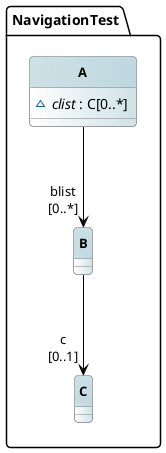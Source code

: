 @startuml NavigationTest
'!pragma layout smetana
'left to right direction

skinparam nodesep 50
skinparam ranksep 100

hide circle
hide stereotype

skinparam padding 2
skinparam roundCorner 8
skinparam linetype ortho

skinparam class {
	BackgroundColor #moccasin
	BorderColor #grey
	ArrowColor #black

	FontSize 13
	FontStyle bold

	BackgroundColor<< Abstract >> white|#cfe3e8
	HeaderBackgroundColor<< Abstract >> #cee2e6/#bed8df
	FontStyle<< Abstract >> italic

	BackgroundColor<< Entity >> white|#cfe3e8
	HeaderBackgroundColor<< Entity >> #cee2e6/#bed8df

	BackgroundColor<< Enumeration >> white|#d6e6c8
	HeaderBackgroundColor<< Enumeration >> #d6e6c8/#c8e0be

	BackgroundColor<< Error >> white|#e69987
	HeaderBackgroundColor<< Error >> #d69080
	FontStyle<< Error >> normal

	BackgroundColor<< numeric >> white|#d6e6c8
	HeaderBackgroundColor<< numeric >> #d6e6c8/#c8e0be

	BackgroundColor<< string >> white|#d6e6c8
	HeaderBackgroundColor<< string >> #d6e6c8/#c8e0be

	BackgroundColor<< date >> white|#d6e6c8
	HeaderBackgroundColor<< date >> #d6e6c8/#c8e0be

	BackgroundColor<< timestamp >> white|#d6e6c8
	HeaderBackgroundColor<< timestamp >> #d6e6c8/#c8e0be

	BackgroundColor<< time >> white|#d6e6c8
	HeaderBackgroundColor<< time >> #d6e6c8/#c8e0be

	BackgroundColor<< binary >> white|#d6e6c8
	HeaderBackgroundColor<< binary >> #d6e6c8/#c8e0be

	BackgroundColor<< boolean >> white|#d6e6c8
	HeaderBackgroundColor<< boolean >> #d6e6c8/#c8e0be

	BackgroundColor<< External >> white|#efefef
	HeaderBackgroundColor<< External >> #dedede/#d7d7d7
	FontColor<< External >> #7f7f7f
	AttributeFontColor<< External >> #7f7f7f		
}

skinparam package<<DataTypes>> {
	borderColor Transparent
	backgroundColor Transparent
	fontColor Transparent
	stereotypeFontColor Transparent
}	

package NavigationTest {

together {

}

together {
}

together {
	class A << Entity >>  {
		~<i>clist</i> : C[0..*]
	}
	class B << Entity >>  {
	}
	class C << Entity >>  {
	}
	

	A  -->  "blist\n[0..*]" B
	B  -->  "c\n[0..1]" C


}

@enduml

